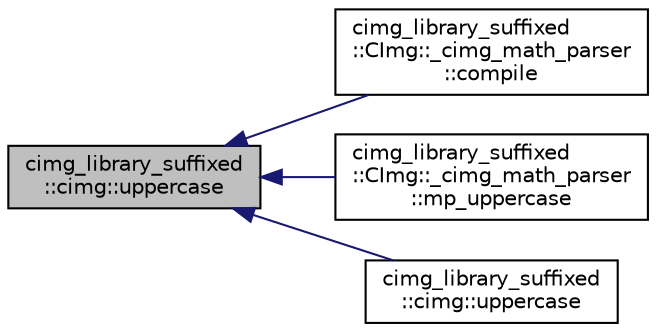 digraph "cimg_library_suffixed::cimg::uppercase"
{
 // INTERACTIVE_SVG=YES
  edge [fontname="Helvetica",fontsize="10",labelfontname="Helvetica",labelfontsize="10"];
  node [fontname="Helvetica",fontsize="10",shape=record];
  rankdir="LR";
  Node4413 [label="cimg_library_suffixed\l::cimg::uppercase",height=0.2,width=0.4,color="black", fillcolor="grey75", style="filled", fontcolor="black"];
  Node4413 -> Node4414 [dir="back",color="midnightblue",fontsize="10",style="solid",fontname="Helvetica"];
  Node4414 [label="cimg_library_suffixed\l::CImg::_cimg_math_parser\l::compile",height=0.2,width=0.4,color="black", fillcolor="white", style="filled",URL="$structcimg__library__suffixed_1_1_c_img_1_1__cimg__math__parser.html#a318c44c5d1f4f0114355f37ace87a4ae"];
  Node4413 -> Node4415 [dir="back",color="midnightblue",fontsize="10",style="solid",fontname="Helvetica"];
  Node4415 [label="cimg_library_suffixed\l::CImg::_cimg_math_parser\l::mp_uppercase",height=0.2,width=0.4,color="black", fillcolor="white", style="filled",URL="$structcimg__library__suffixed_1_1_c_img_1_1__cimg__math__parser.html#a3d18d1a811d8cdcf79b910b328e0d951"];
  Node4413 -> Node4416 [dir="back",color="midnightblue",fontsize="10",style="solid",fontname="Helvetica"];
  Node4416 [label="cimg_library_suffixed\l::cimg::uppercase",height=0.2,width=0.4,color="black", fillcolor="white", style="filled",URL="$namespacecimg__library__suffixed_1_1cimg.html#ac13217912b5cdf549f5744910521881a",tooltip="Convert C-string to upper case. "];
}
